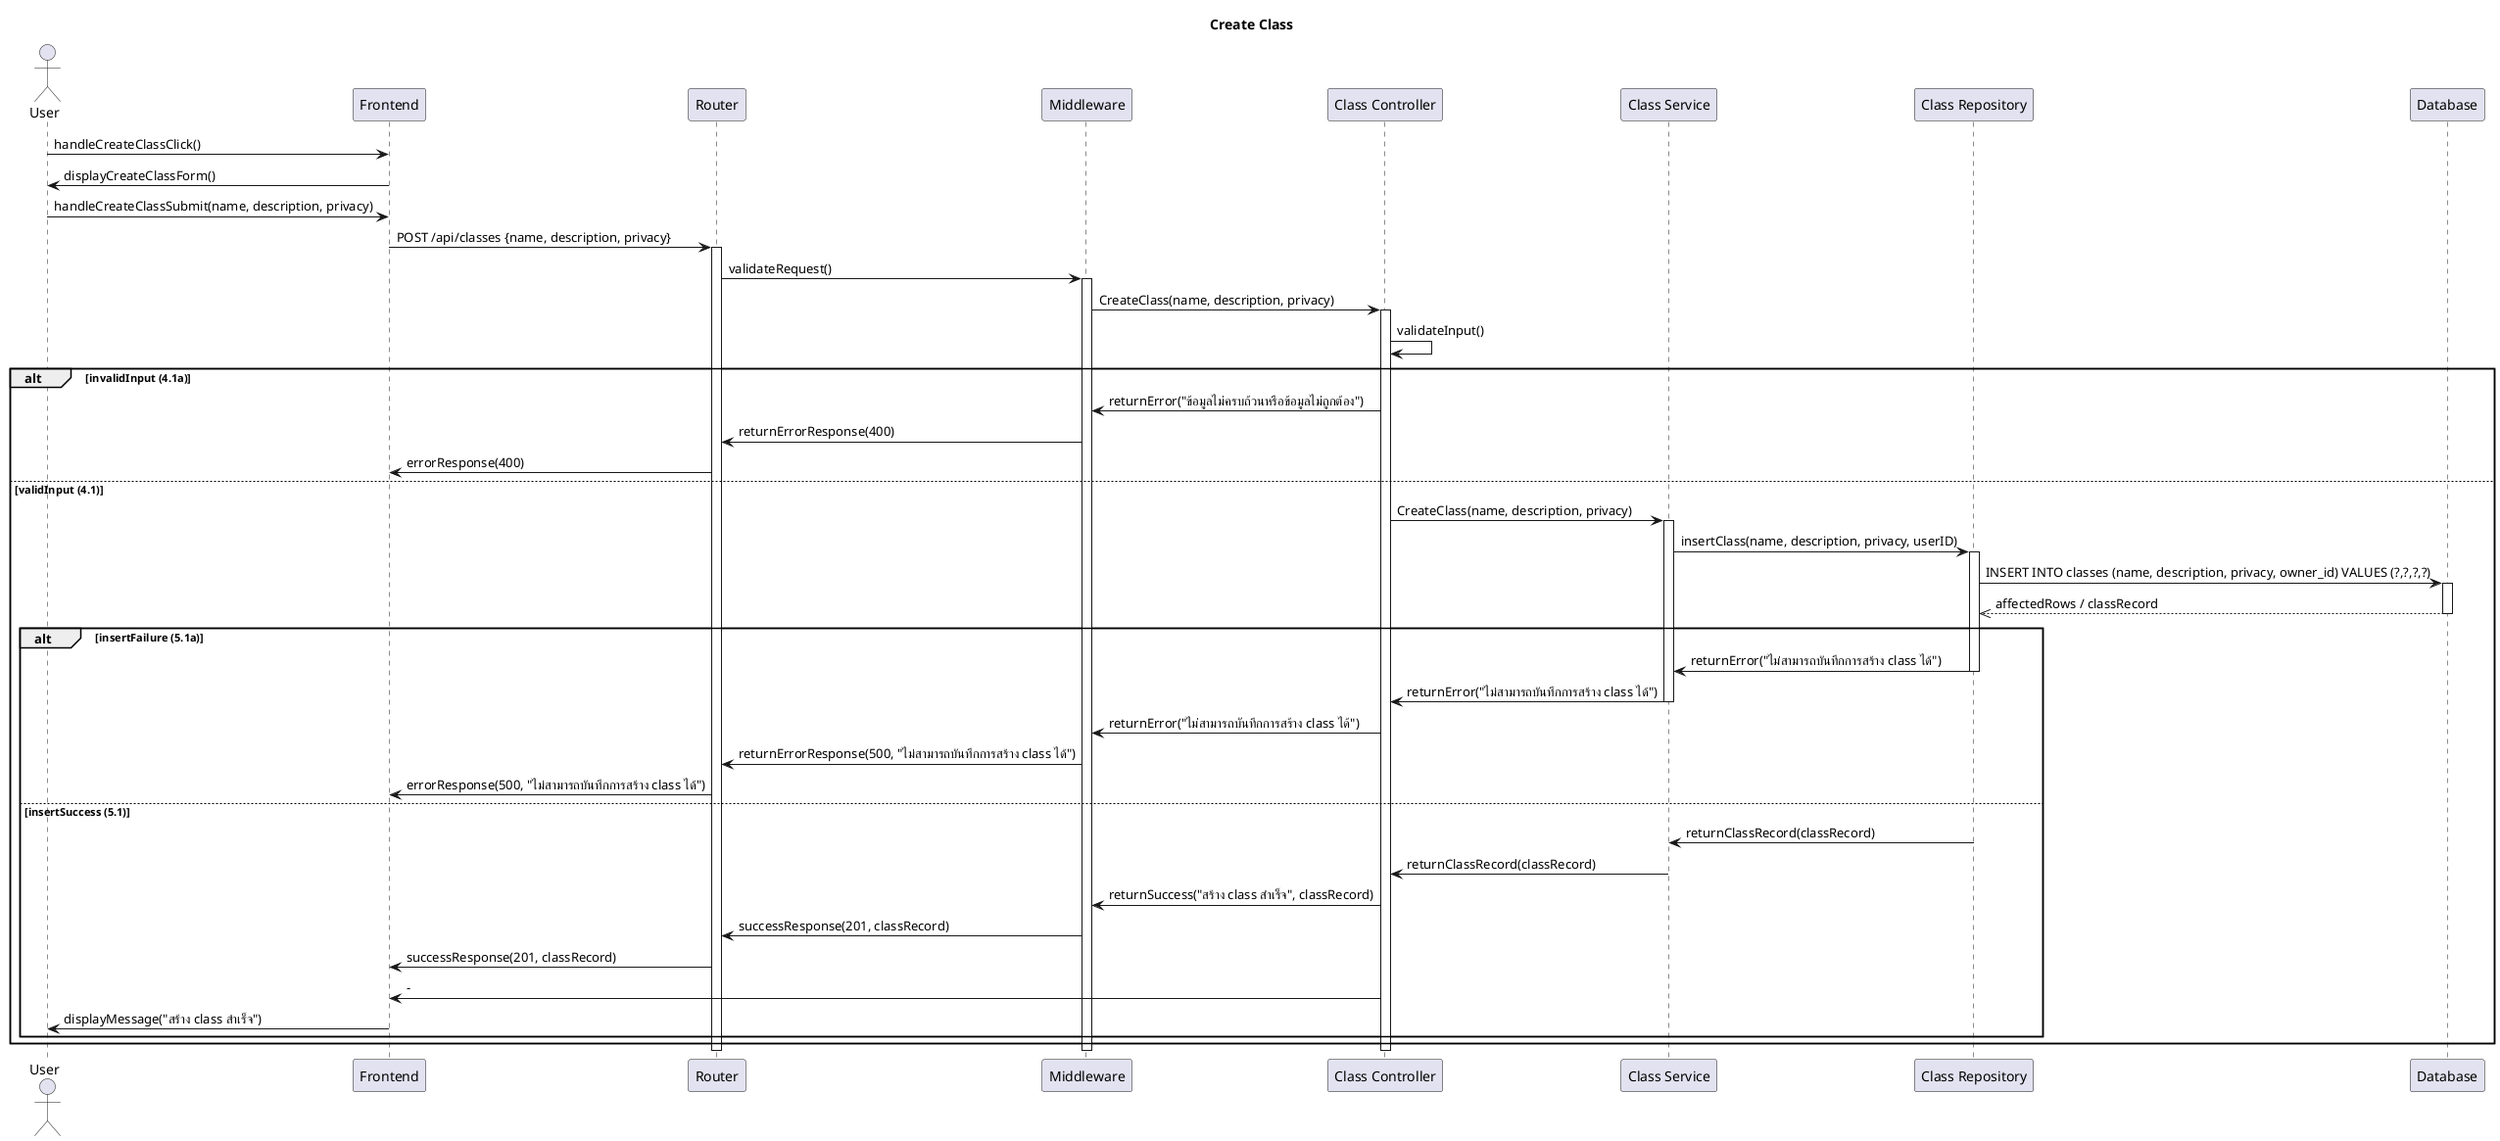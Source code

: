@startuml
title Create Class

actor User
participant "Frontend" as FE
participant Router
participant "Middleware" as MW
participant "Class Controller" as Controller
participant "Class Service" as Service
participant "Class Repository" as Repository
participant "Database" as DB

'Display Create Class Form'
User -> FE: handleCreateClassClick()
FE -> User: displayCreateClassForm()

'Submit Create Class'
User -> FE: handleCreateClassSubmit(name, description, privacy)
FE -> Router: POST /api/classes {name, description, privacy}
activate Router
Router -> MW: validateRequest()
activate MW
MW -> Controller: CreateClass(name, description, privacy)
activate Controller
Controller -> Controller: validateInput()

alt invalidInput (4.1a)
    Controller -> MW: returnError("ข้อมูลไม่ครบถ้วนหรือข้อมูลไม่ถูกต้อง")
    MW -> Router: returnErrorResponse(400)
    Router -> FE: errorResponse(400)
else validInput (4.1)
    Controller -> Service: CreateClass(name, description, privacy)
    activate Service
    Service -> Repository: insertClass(name, description, privacy, userID)
    activate Repository
    Repository -> DB: INSERT INTO classes (name, description, privacy, owner_id) VALUES (?,?,?,?)
    activate DB
    DB -->> Repository: affectedRows / classRecord
    deactivate DB
    alt insertFailure (5.1a)
        Repository -> Service: returnError("ไม่สามารถบันทึกการสร้าง class ได้")
        deactivate Repository
        Service -> Controller: returnError("ไม่สามารถบันทึกการสร้าง class ได้")
        deactivate Service
        Controller -> MW: returnError("ไม่สามารถบันทึกการสร้าง class ได้")
        MW -> Router: returnErrorResponse(500, "ไม่สามารถบันทึกการสร้าง class ได้")
        Router -> FE: errorResponse(500, "ไม่สามารถบันทึกการสร้าง class ได้")
    else insertSuccess (5.1)
        Repository -> Service: returnClassRecord(classRecord)
        deactivate Repository
        Service -> Controller: returnClassRecord(classRecord)
        deactivate Service
        Controller -> MW: returnSuccess("สร้าง class สำเร็จ", classRecord)
        MW -> Router: successResponse(201, classRecord)
        Router -> FE: successResponse(201, classRecord)
        Controller -> FE: -
        FE -> User: displayMessage("สร้าง class สำเร็จ")
    end
end
deactivate Controller
deactivate MW
deactivate Router

@enduml
